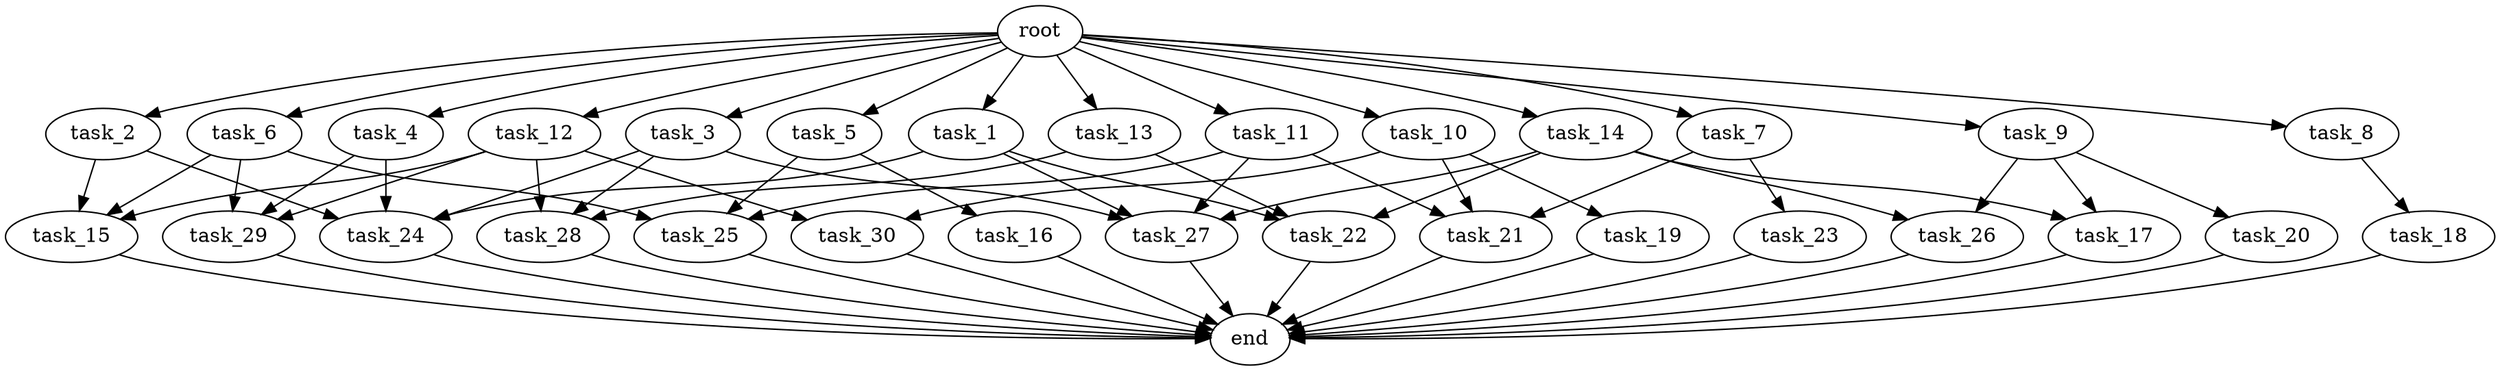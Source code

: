 digraph G {
  root [size="0.000000e+00"];
  task_1 [size="7.478486e+10"];
  task_2 [size="9.262444e+10"];
  task_3 [size="2.829972e+10"];
  task_4 [size="8.769487e+10"];
  task_5 [size="6.129703e+10"];
  task_6 [size="7.615878e+10"];
  task_7 [size="2.638316e+10"];
  task_8 [size="3.130790e+10"];
  task_9 [size="8.926825e+10"];
  task_10 [size="3.156114e+10"];
  task_11 [size="9.945656e+10"];
  task_12 [size="7.636990e+10"];
  task_13 [size="1.513496e+10"];
  task_14 [size="8.530484e+10"];
  task_15 [size="6.574537e+10"];
  task_16 [size="7.982404e+10"];
  task_17 [size="5.331687e+09"];
  task_18 [size="1.487059e+10"];
  task_19 [size="2.299376e+10"];
  task_20 [size="3.595866e+09"];
  task_21 [size="2.602979e+10"];
  task_22 [size="7.059923e+10"];
  task_23 [size="4.364862e+10"];
  task_24 [size="9.952022e+10"];
  task_25 [size="9.272136e+10"];
  task_26 [size="4.088763e+09"];
  task_27 [size="3.565845e+10"];
  task_28 [size="7.090582e+10"];
  task_29 [size="4.852510e+10"];
  task_30 [size="4.930393e+10"];
  end [size="0.000000e+00"];

  root -> task_1 [size="1.000000e-12"];
  root -> task_2 [size="1.000000e-12"];
  root -> task_3 [size="1.000000e-12"];
  root -> task_4 [size="1.000000e-12"];
  root -> task_5 [size="1.000000e-12"];
  root -> task_6 [size="1.000000e-12"];
  root -> task_7 [size="1.000000e-12"];
  root -> task_8 [size="1.000000e-12"];
  root -> task_9 [size="1.000000e-12"];
  root -> task_10 [size="1.000000e-12"];
  root -> task_11 [size="1.000000e-12"];
  root -> task_12 [size="1.000000e-12"];
  root -> task_13 [size="1.000000e-12"];
  root -> task_14 [size="1.000000e-12"];
  task_1 -> task_22 [size="2.353308e+08"];
  task_1 -> task_24 [size="2.488006e+08"];
  task_1 -> task_27 [size="8.914612e+07"];
  task_2 -> task_15 [size="2.191512e+08"];
  task_2 -> task_24 [size="2.488006e+08"];
  task_3 -> task_24 [size="2.488006e+08"];
  task_3 -> task_27 [size="8.914612e+07"];
  task_3 -> task_28 [size="2.363527e+08"];
  task_4 -> task_24 [size="2.488006e+08"];
  task_4 -> task_29 [size="1.617503e+08"];
  task_5 -> task_16 [size="7.982404e+08"];
  task_5 -> task_25 [size="3.090712e+08"];
  task_6 -> task_15 [size="2.191512e+08"];
  task_6 -> task_25 [size="3.090712e+08"];
  task_6 -> task_29 [size="1.617503e+08"];
  task_7 -> task_21 [size="8.676598e+07"];
  task_7 -> task_23 [size="4.364862e+08"];
  task_8 -> task_18 [size="1.487059e+08"];
  task_9 -> task_17 [size="2.665843e+07"];
  task_9 -> task_20 [size="3.595866e+07"];
  task_9 -> task_26 [size="2.044381e+07"];
  task_10 -> task_19 [size="2.299376e+08"];
  task_10 -> task_21 [size="8.676598e+07"];
  task_10 -> task_30 [size="2.465196e+08"];
  task_11 -> task_21 [size="8.676598e+07"];
  task_11 -> task_25 [size="3.090712e+08"];
  task_11 -> task_27 [size="8.914612e+07"];
  task_12 -> task_15 [size="2.191512e+08"];
  task_12 -> task_28 [size="2.363527e+08"];
  task_12 -> task_29 [size="1.617503e+08"];
  task_12 -> task_30 [size="2.465196e+08"];
  task_13 -> task_22 [size="2.353308e+08"];
  task_13 -> task_28 [size="2.363527e+08"];
  task_14 -> task_17 [size="2.665843e+07"];
  task_14 -> task_22 [size="2.353308e+08"];
  task_14 -> task_26 [size="2.044381e+07"];
  task_14 -> task_27 [size="8.914612e+07"];
  task_15 -> end [size="1.000000e-12"];
  task_16 -> end [size="1.000000e-12"];
  task_17 -> end [size="1.000000e-12"];
  task_18 -> end [size="1.000000e-12"];
  task_19 -> end [size="1.000000e-12"];
  task_20 -> end [size="1.000000e-12"];
  task_21 -> end [size="1.000000e-12"];
  task_22 -> end [size="1.000000e-12"];
  task_23 -> end [size="1.000000e-12"];
  task_24 -> end [size="1.000000e-12"];
  task_25 -> end [size="1.000000e-12"];
  task_26 -> end [size="1.000000e-12"];
  task_27 -> end [size="1.000000e-12"];
  task_28 -> end [size="1.000000e-12"];
  task_29 -> end [size="1.000000e-12"];
  task_30 -> end [size="1.000000e-12"];
}
